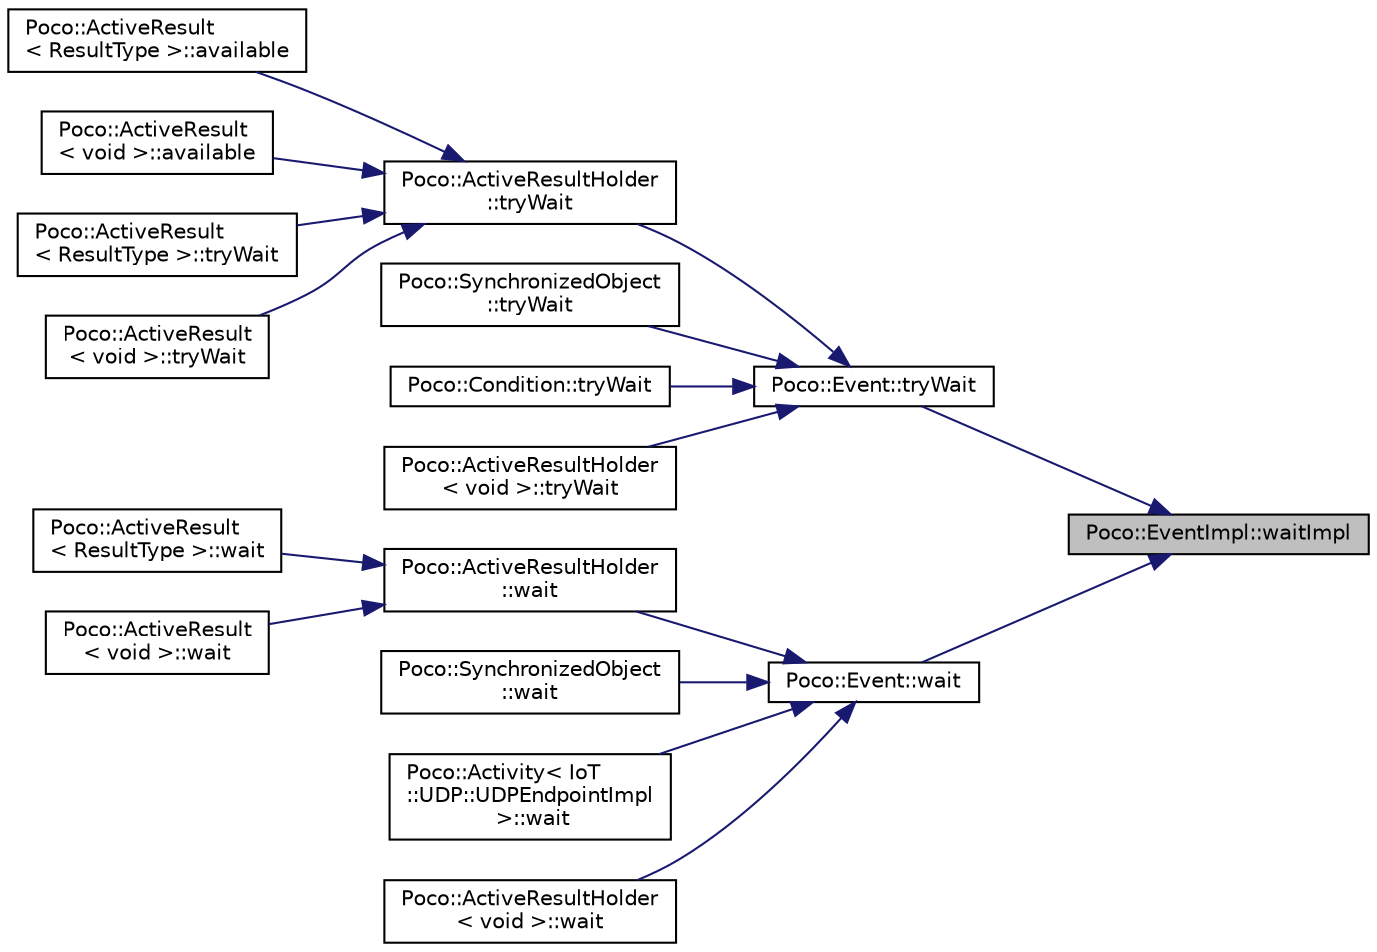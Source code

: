 digraph "Poco::EventImpl::waitImpl"
{
 // LATEX_PDF_SIZE
  edge [fontname="Helvetica",fontsize="10",labelfontname="Helvetica",labelfontsize="10"];
  node [fontname="Helvetica",fontsize="10",shape=record];
  rankdir="RL";
  Node1 [label="Poco::EventImpl::waitImpl",height=0.2,width=0.4,color="black", fillcolor="grey75", style="filled", fontcolor="black",tooltip=" "];
  Node1 -> Node2 [dir="back",color="midnightblue",fontsize="10",style="solid",fontname="Helvetica"];
  Node2 [label="Poco::Event::tryWait",height=0.2,width=0.4,color="black", fillcolor="white", style="filled",URL="$classPoco_1_1Event.html#a510fe07cd7bcf07144ec704d8f3c8740",tooltip=" "];
  Node2 -> Node3 [dir="back",color="midnightblue",fontsize="10",style="solid",fontname="Helvetica"];
  Node3 [label="Poco::ActiveResultHolder\l::tryWait",height=0.2,width=0.4,color="black", fillcolor="white", style="filled",URL="$classPoco_1_1ActiveResultHolder.html#a04beca2ffa3215fa8fe64fe170c41766",tooltip=" "];
  Node3 -> Node4 [dir="back",color="midnightblue",fontsize="10",style="solid",fontname="Helvetica"];
  Node4 [label="Poco::ActiveResult\l\< ResultType \>::available",height=0.2,width=0.4,color="black", fillcolor="white", style="filled",URL="$classPoco_1_1ActiveResult.html#a0d7a09114160081d2a8d0a52ab728d44",tooltip="Returns true if a result is available."];
  Node3 -> Node5 [dir="back",color="midnightblue",fontsize="10",style="solid",fontname="Helvetica"];
  Node5 [label="Poco::ActiveResult\l\< void \>::available",height=0.2,width=0.4,color="black", fillcolor="white", style="filled",URL="$classPoco_1_1ActiveResult_3_01void_01_4.html#a23ba335d4b31c1c03beca5b21c17ecff",tooltip="Returns true if a result is available."];
  Node3 -> Node6 [dir="back",color="midnightblue",fontsize="10",style="solid",fontname="Helvetica"];
  Node6 [label="Poco::ActiveResult\l\< ResultType \>::tryWait",height=0.2,width=0.4,color="black", fillcolor="white", style="filled",URL="$classPoco_1_1ActiveResult.html#a0605a9f1b3fe54b9d1a08219f1270ac5",tooltip=" "];
  Node3 -> Node7 [dir="back",color="midnightblue",fontsize="10",style="solid",fontname="Helvetica"];
  Node7 [label="Poco::ActiveResult\l\< void \>::tryWait",height=0.2,width=0.4,color="black", fillcolor="white", style="filled",URL="$classPoco_1_1ActiveResult_3_01void_01_4.html#abb652a375ecb894b0220d79b950c85c0",tooltip=" "];
  Node2 -> Node8 [dir="back",color="midnightblue",fontsize="10",style="solid",fontname="Helvetica"];
  Node8 [label="Poco::SynchronizedObject\l::tryWait",height=0.2,width=0.4,color="black", fillcolor="white", style="filled",URL="$classPoco_1_1SynchronizedObject.html#ac5403c7e078a330da055fc7a736f8c7e",tooltip=" "];
  Node2 -> Node9 [dir="back",color="midnightblue",fontsize="10",style="solid",fontname="Helvetica"];
  Node9 [label="Poco::Condition::tryWait",height=0.2,width=0.4,color="black", fillcolor="white", style="filled",URL="$classPoco_1_1Condition.html#af30e8c23a52a026aee012b3cfe5de453",tooltip=" "];
  Node2 -> Node10 [dir="back",color="midnightblue",fontsize="10",style="solid",fontname="Helvetica"];
  Node10 [label="Poco::ActiveResultHolder\l\< void \>::tryWait",height=0.2,width=0.4,color="black", fillcolor="white", style="filled",URL="$classPoco_1_1ActiveResultHolder_3_01void_01_4.html#a7df446f8c439d02406cec7421d023306",tooltip=" "];
  Node1 -> Node11 [dir="back",color="midnightblue",fontsize="10",style="solid",fontname="Helvetica"];
  Node11 [label="Poco::Event::wait",height=0.2,width=0.4,color="black", fillcolor="white", style="filled",URL="$classPoco_1_1Event.html#a0da7c72337aab427cdd62307d1bb8769",tooltip=" "];
  Node11 -> Node12 [dir="back",color="midnightblue",fontsize="10",style="solid",fontname="Helvetica"];
  Node12 [label="Poco::ActiveResultHolder\l::wait",height=0.2,width=0.4,color="black", fillcolor="white", style="filled",URL="$classPoco_1_1ActiveResultHolder.html#a3cc73efb5b363f9de55d6427d06b741e",tooltip="Pauses the caller until the result becomes available."];
  Node12 -> Node13 [dir="back",color="midnightblue",fontsize="10",style="solid",fontname="Helvetica"];
  Node13 [label="Poco::ActiveResult\l\< ResultType \>::wait",height=0.2,width=0.4,color="black", fillcolor="white", style="filled",URL="$classPoco_1_1ActiveResult.html#aa2be387f0a7ea3e9f91ad844101872f6",tooltip="Pauses the caller until the result becomes available."];
  Node12 -> Node14 [dir="back",color="midnightblue",fontsize="10",style="solid",fontname="Helvetica"];
  Node14 [label="Poco::ActiveResult\l\< void \>::wait",height=0.2,width=0.4,color="black", fillcolor="white", style="filled",URL="$classPoco_1_1ActiveResult_3_01void_01_4.html#a7f3ffa2eceb134d18a3d8c9746b8757c",tooltip="Pauses the caller until the result becomes available."];
  Node11 -> Node15 [dir="back",color="midnightblue",fontsize="10",style="solid",fontname="Helvetica"];
  Node15 [label="Poco::SynchronizedObject\l::wait",height=0.2,width=0.4,color="black", fillcolor="white", style="filled",URL="$classPoco_1_1SynchronizedObject.html#aafdb756036b9954a17f39f647be2e3e1",tooltip=" "];
  Node11 -> Node16 [dir="back",color="midnightblue",fontsize="10",style="solid",fontname="Helvetica"];
  Node16 [label="Poco::Activity\< IoT\l::UDP::UDPEndpointImpl\l \>::wait",height=0.2,width=0.4,color="black", fillcolor="white", style="filled",URL="$classPoco_1_1Activity.html#a7ac1dcc3ebaf0c74993291a7fa143b32",tooltip="Waits for the activity to complete."];
  Node11 -> Node17 [dir="back",color="midnightblue",fontsize="10",style="solid",fontname="Helvetica"];
  Node17 [label="Poco::ActiveResultHolder\l\< void \>::wait",height=0.2,width=0.4,color="black", fillcolor="white", style="filled",URL="$classPoco_1_1ActiveResultHolder_3_01void_01_4.html#a4d40c13859f820384f0c9378234ec78a",tooltip="Pauses the caller until the result becomes available."];
}
